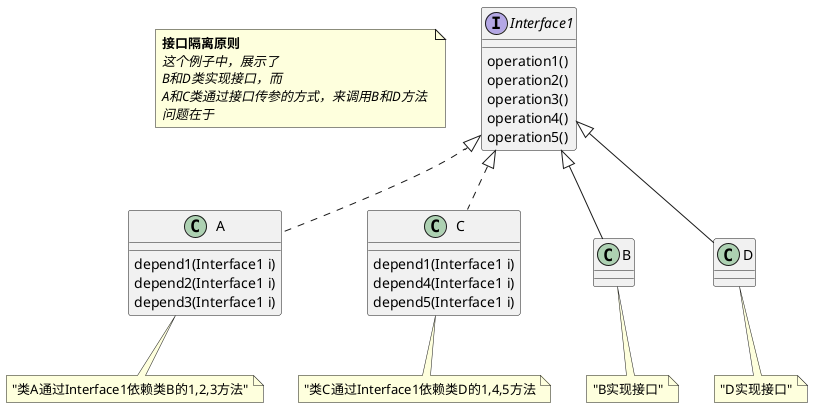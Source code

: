 @startuml
'https://plantuml.com/class-diagram
note as N1
    <b>接口隔离原则</b>
    <i>这个例子中，展示了</i>
    <i>B和D类实现接口，而</i>
    <i>A和C类通过接口传参的方式，来调用B和D方法 </i>
    <i>问题在于</i>
end note

interface Interface1{

    operation1()
    operation2()
    operation3()
    operation4()
    operation5()

}

class A{

    depend1(Interface1 i)
    depend2(Interface1 i)
    depend3(Interface1 i)

}

note bottom: "类A通过Interface1依赖类B的1,2,3方法"
Interface1 <|.. A

class C{
    depend1(Interface1 i)
    depend4(Interface1 i)
    depend5(Interface1 i)
}

Interface1 <|.. C
note bottom: "类C通过Interface1依赖类D的1,4,5方法
Interface1 <|-- B
note bottom: "B实现接口"
Interface1 <|-- D
note bottom: "D实现接口"

@enduml
